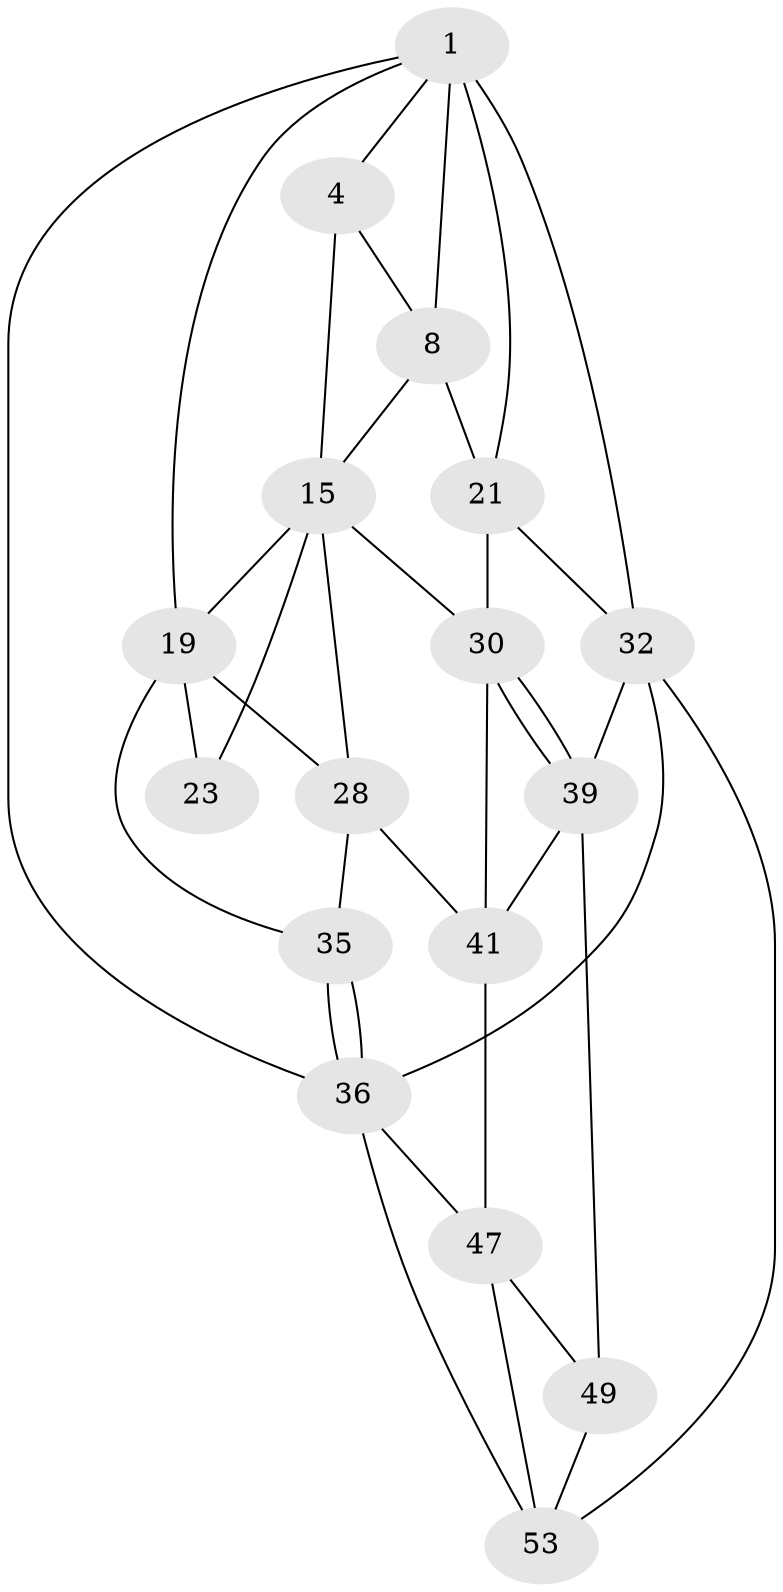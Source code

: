 // original degree distribution, {3: 0.034482758620689655, 6: 0.20689655172413793, 4: 0.2413793103448276, 5: 0.5172413793103449}
// Generated by graph-tools (version 1.1) at 2025/21/03/04/25 18:21:26]
// undirected, 17 vertices, 37 edges
graph export_dot {
graph [start="1"]
  node [color=gray90,style=filled];
  1 [pos="+0.809647245020274+0",super="+2+6"];
  4 [pos="+0.24352618057776892+0",super="+10+5"];
  8 [pos="+0.5647053849241044+0.09797695430246522",super="+9+13"];
  15 [pos="+0.3887899575295207+0.3002841938657188",super="+27+16"];
  19 [pos="+0+0",super="+24"];
  21 [pos="+0.8251576144358025+0.2812560029935438",super="+29+22"];
  23 [pos="+0.11402885948424339+0.26088502247786716"];
  28 [pos="+0.19331920212934486+0.4506307889325479",super="+38"];
  30 [pos="+0.7368850311751933+0.46363096376977575",super="+31"];
  32 [pos="+1+0.5824062644789225",super="+50+33"];
  35 [pos="+0+0.6500736078683287"];
  36 [pos="+0+0.844928681151395",super="+37"];
  39 [pos="+0.5984475193243893+0.7165231196058459",super="+40"];
  41 [pos="+0.4819498831735381+0.5658165815983512",super="+44"];
  47 [pos="+0.29641146993133105+0.8107443247740914",super="+48"];
  49 [pos="+0.29684727569743025+0.8110008373438448"];
  53 [pos="+0.4906806731183551+0.8728516138724159",super="+54+57"];
  1 -- 32 [weight=2];
  1 -- 19;
  1 -- 4;
  1 -- 36;
  1 -- 8 [weight=2];
  1 -- 21;
  4 -- 15;
  4 -- 8 [weight=2];
  8 -- 21 [weight=2];
  8 -- 15;
  15 -- 28;
  15 -- 19;
  15 -- 23 [weight=2];
  15 -- 30;
  19 -- 35;
  19 -- 28;
  19 -- 23;
  21 -- 30 [weight=2];
  21 -- 32;
  28 -- 35;
  28 -- 41;
  30 -- 39;
  30 -- 39;
  30 -- 41;
  32 -- 36;
  32 -- 53 [weight=2];
  32 -- 39;
  35 -- 36;
  35 -- 36;
  36 -- 47;
  36 -- 53;
  39 -- 41;
  39 -- 49;
  41 -- 47;
  47 -- 49;
  47 -- 53 [weight=2];
  49 -- 53;
}
